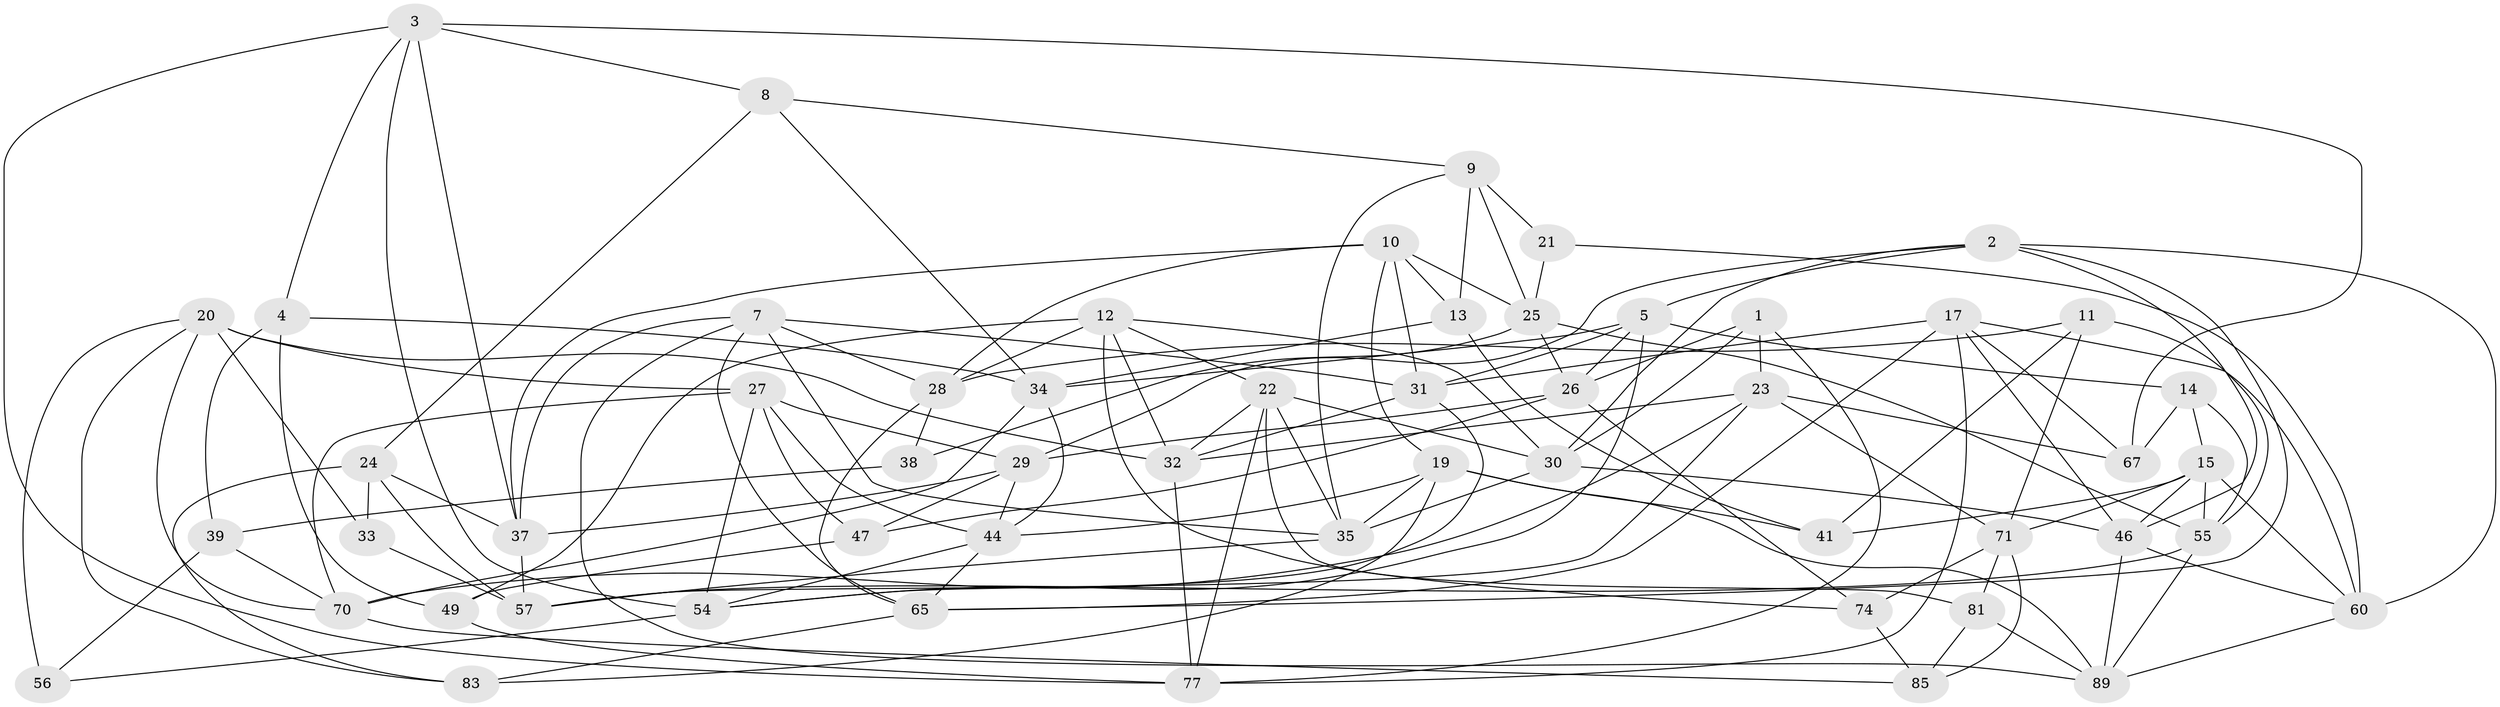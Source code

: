 // original degree distribution, {4: 1.0}
// Generated by graph-tools (version 1.1) at 2025/11/02/27/25 16:11:49]
// undirected, 55 vertices, 143 edges
graph export_dot {
graph [start="1"]
  node [color=gray90,style=filled];
  1;
  2 [super="+18"];
  3 [super="+40"];
  4;
  5 [super="+6"];
  7 [super="+84"];
  8;
  9 [super="+88"];
  10 [super="+62"];
  11;
  12 [super="+16"];
  13;
  14;
  15 [super="+63"];
  17 [super="+43"];
  19 [super="+64"];
  20 [super="+48"];
  21;
  22 [super="+53"];
  23 [super="+80"];
  24 [super="+42"];
  25 [super="+87"];
  26 [super="+45"];
  27 [super="+61"];
  28 [super="+79"];
  29 [super="+58"];
  30 [super="+50"];
  31 [super="+75"];
  32 [super="+78"];
  33;
  34 [super="+52"];
  35 [super="+36"];
  37 [super="+51"];
  38;
  39 [super="+59"];
  41;
  44 [super="+73"];
  46 [super="+76"];
  47;
  49;
  54 [super="+68"];
  55 [super="+92"];
  56;
  57 [super="+69"];
  60 [super="+66"];
  65 [super="+86"];
  67;
  70 [super="+90"];
  71 [super="+72"];
  74;
  77 [super="+82"];
  81;
  83;
  85;
  89 [super="+91"];
  1 -- 26;
  1 -- 77;
  1 -- 23;
  1 -- 30;
  2 -- 29;
  2 -- 60;
  2 -- 5;
  2 -- 46;
  2 -- 30;
  2 -- 65;
  3 -- 4;
  3 -- 67;
  3 -- 54;
  3 -- 8;
  3 -- 77;
  3 -- 37;
  4 -- 39;
  4 -- 34;
  4 -- 49;
  5 -- 54;
  5 -- 34;
  5 -- 26;
  5 -- 14;
  5 -- 31;
  7 -- 31;
  7 -- 37;
  7 -- 89;
  7 -- 65;
  7 -- 28;
  7 -- 35;
  8 -- 9;
  8 -- 24;
  8 -- 34;
  9 -- 21 [weight=2];
  9 -- 13;
  9 -- 35;
  9 -- 25;
  10 -- 28;
  10 -- 13;
  10 -- 37;
  10 -- 31;
  10 -- 19;
  10 -- 25;
  11 -- 41;
  11 -- 55;
  11 -- 71;
  11 -- 28;
  12 -- 22;
  12 -- 49;
  12 -- 32;
  12 -- 74;
  12 -- 28;
  12 -- 30;
  13 -- 41;
  13 -- 34;
  14 -- 55;
  14 -- 15;
  14 -- 67;
  15 -- 41;
  15 -- 71;
  15 -- 55;
  15 -- 46;
  15 -- 60;
  17 -- 77;
  17 -- 67;
  17 -- 65;
  17 -- 60;
  17 -- 46;
  17 -- 31;
  19 -- 89;
  19 -- 83;
  19 -- 44;
  19 -- 41;
  19 -- 35;
  20 -- 33;
  20 -- 83;
  20 -- 70;
  20 -- 32;
  20 -- 56;
  20 -- 27;
  21 -- 60;
  21 -- 25;
  22 -- 30;
  22 -- 32;
  22 -- 81;
  22 -- 35;
  22 -- 77;
  23 -- 57;
  23 -- 67;
  23 -- 70;
  23 -- 32;
  23 -- 71;
  24 -- 83;
  24 -- 33 [weight=2];
  24 -- 37;
  24 -- 57;
  25 -- 26;
  25 -- 55;
  25 -- 38;
  26 -- 47;
  26 -- 74;
  26 -- 29;
  27 -- 47;
  27 -- 54;
  27 -- 29;
  27 -- 70;
  27 -- 44;
  28 -- 38;
  28 -- 65;
  29 -- 47;
  29 -- 44;
  29 -- 37;
  30 -- 35;
  30 -- 46;
  31 -- 32;
  31 -- 54;
  32 -- 77;
  33 -- 57;
  34 -- 44;
  34 -- 70;
  35 -- 57;
  37 -- 57;
  38 -- 39 [weight=2];
  39 -- 56 [weight=2];
  39 -- 70;
  44 -- 54;
  44 -- 65;
  46 -- 89;
  46 -- 60;
  47 -- 49;
  49 -- 77;
  54 -- 56;
  55 -- 57;
  55 -- 89;
  60 -- 89;
  65 -- 83;
  70 -- 85;
  71 -- 74;
  71 -- 85;
  71 -- 81;
  74 -- 85;
  81 -- 89;
  81 -- 85;
}
